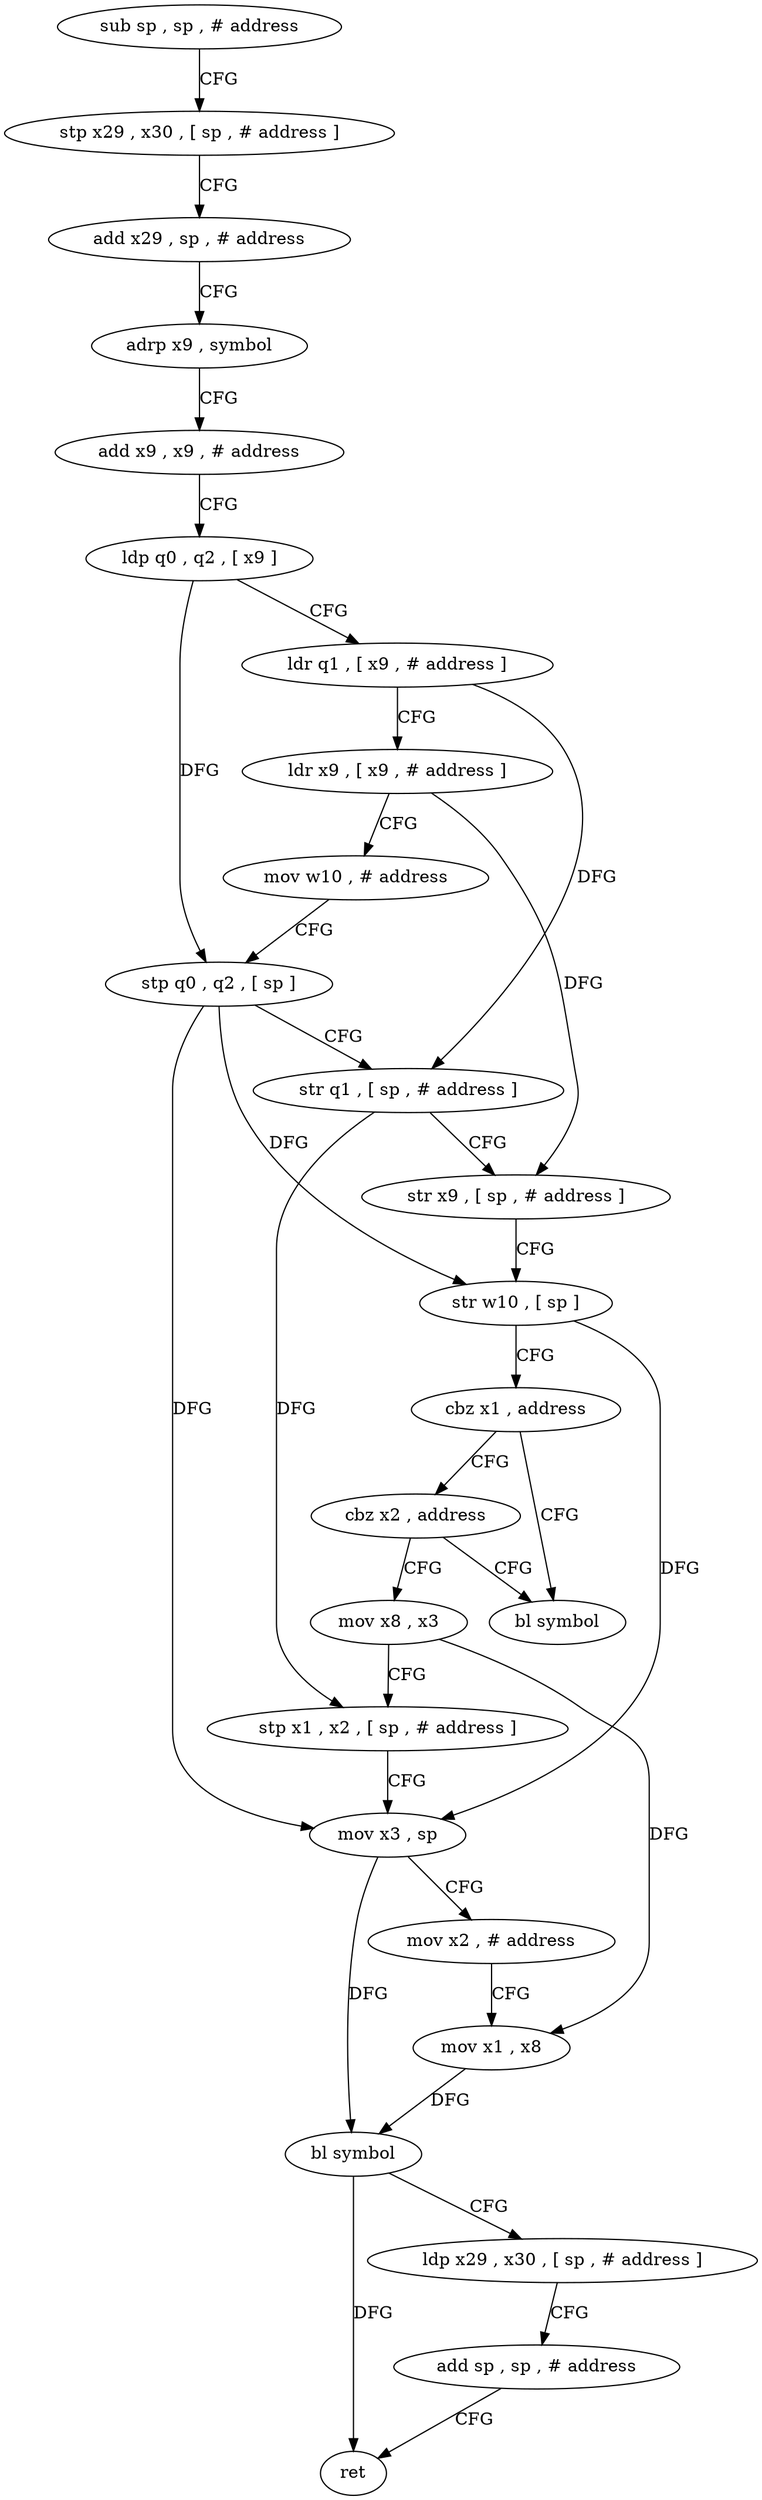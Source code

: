digraph "func" {
"4212456" [label = "sub sp , sp , # address" ]
"4212460" [label = "stp x29 , x30 , [ sp , # address ]" ]
"4212464" [label = "add x29 , sp , # address" ]
"4212468" [label = "adrp x9 , symbol" ]
"4212472" [label = "add x9 , x9 , # address" ]
"4212476" [label = "ldp q0 , q2 , [ x9 ]" ]
"4212480" [label = "ldr q1 , [ x9 , # address ]" ]
"4212484" [label = "ldr x9 , [ x9 , # address ]" ]
"4212488" [label = "mov w10 , # address" ]
"4212492" [label = "stp q0 , q2 , [ sp ]" ]
"4212496" [label = "str q1 , [ sp , # address ]" ]
"4212500" [label = "str x9 , [ sp , # address ]" ]
"4212504" [label = "str w10 , [ sp ]" ]
"4212508" [label = "cbz x1 , address" ]
"4212552" [label = "bl symbol" ]
"4212512" [label = "cbz x2 , address" ]
"4212516" [label = "mov x8 , x3" ]
"4212520" [label = "stp x1 , x2 , [ sp , # address ]" ]
"4212524" [label = "mov x3 , sp" ]
"4212528" [label = "mov x2 , # address" ]
"4212532" [label = "mov x1 , x8" ]
"4212536" [label = "bl symbol" ]
"4212540" [label = "ldp x29 , x30 , [ sp , # address ]" ]
"4212544" [label = "add sp , sp , # address" ]
"4212548" [label = "ret" ]
"4212456" -> "4212460" [ label = "CFG" ]
"4212460" -> "4212464" [ label = "CFG" ]
"4212464" -> "4212468" [ label = "CFG" ]
"4212468" -> "4212472" [ label = "CFG" ]
"4212472" -> "4212476" [ label = "CFG" ]
"4212476" -> "4212480" [ label = "CFG" ]
"4212476" -> "4212492" [ label = "DFG" ]
"4212480" -> "4212484" [ label = "CFG" ]
"4212480" -> "4212496" [ label = "DFG" ]
"4212484" -> "4212488" [ label = "CFG" ]
"4212484" -> "4212500" [ label = "DFG" ]
"4212488" -> "4212492" [ label = "CFG" ]
"4212492" -> "4212496" [ label = "CFG" ]
"4212492" -> "4212504" [ label = "DFG" ]
"4212492" -> "4212524" [ label = "DFG" ]
"4212496" -> "4212500" [ label = "CFG" ]
"4212496" -> "4212520" [ label = "DFG" ]
"4212500" -> "4212504" [ label = "CFG" ]
"4212504" -> "4212508" [ label = "CFG" ]
"4212504" -> "4212524" [ label = "DFG" ]
"4212508" -> "4212552" [ label = "CFG" ]
"4212508" -> "4212512" [ label = "CFG" ]
"4212512" -> "4212552" [ label = "CFG" ]
"4212512" -> "4212516" [ label = "CFG" ]
"4212516" -> "4212520" [ label = "CFG" ]
"4212516" -> "4212532" [ label = "DFG" ]
"4212520" -> "4212524" [ label = "CFG" ]
"4212524" -> "4212528" [ label = "CFG" ]
"4212524" -> "4212536" [ label = "DFG" ]
"4212528" -> "4212532" [ label = "CFG" ]
"4212532" -> "4212536" [ label = "DFG" ]
"4212536" -> "4212540" [ label = "CFG" ]
"4212536" -> "4212548" [ label = "DFG" ]
"4212540" -> "4212544" [ label = "CFG" ]
"4212544" -> "4212548" [ label = "CFG" ]
}

